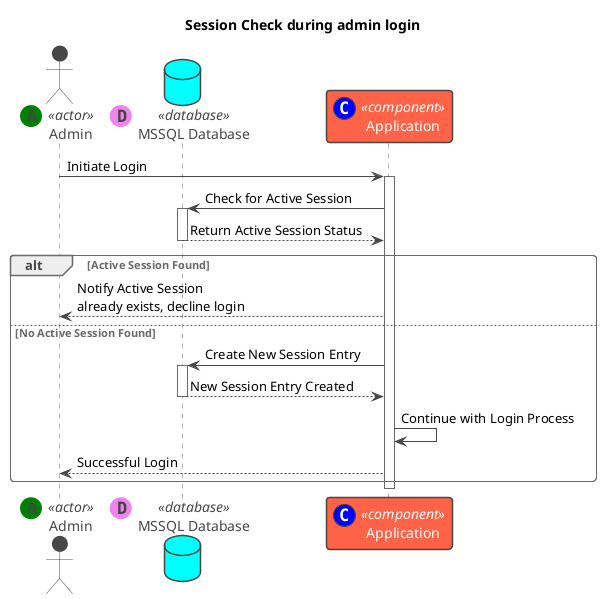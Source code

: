 @startuml

!theme vibrant

title Session Check during admin login

actor "Admin" as Admin <<(A,green) actor >>
database "MSSQL Database" as DB <<(D,violet) database >>
participant "Application" as App <<(C,blue) component >>
note right: Manages user login and sessions

Admin -> App: Initiate Login
activate App

App -> DB: Check for Active Session
activate DB
DB --> App: Return Active Session Status
deactivate DB

alt Active Session Found
  App --> Admin: Notify Active Session\nalready exists, decline login
else No Active Session Found
  App -> DB: Create New Session Entry
  activate DB
  DB --> App: New Session Entry Created
  deactivate DB

  App -> App: Continue with Login Process
  App --> Admin: Successful Login
end

deactivate App

@enduml

